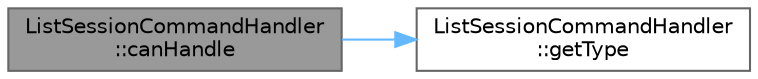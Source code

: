 digraph "ListSessionCommandHandler::canHandle"
{
 // INTERACTIVE_SVG=YES
 // LATEX_PDF_SIZE
  bgcolor="transparent";
  edge [fontname=Helvetica,fontsize=10,labelfontname=Helvetica,labelfontsize=10];
  node [fontname=Helvetica,fontsize=10,shape=box,height=0.2,width=0.4];
  rankdir="LR";
  Node1 [id="Node000001",label="ListSessionCommandHandler\l::canHandle",height=0.2,width=0.4,color="gray40", fillcolor="grey60", style="filled", fontcolor="black",tooltip="Determines whether the handler can process the input."];
  Node1 -> Node2 [id="edge1_Node000001_Node000002",color="steelblue1",style="solid",tooltip=" "];
  Node2 [id="Node000002",label="ListSessionCommandHandler\l::getType",height=0.2,width=0.4,color="grey40", fillcolor="white", style="filled",URL="$class_list_session_command_handler.html#a2a5fb150f89e4f520e76a18617107584",tooltip="Returns the keyword that this handler recognizes."];
}
